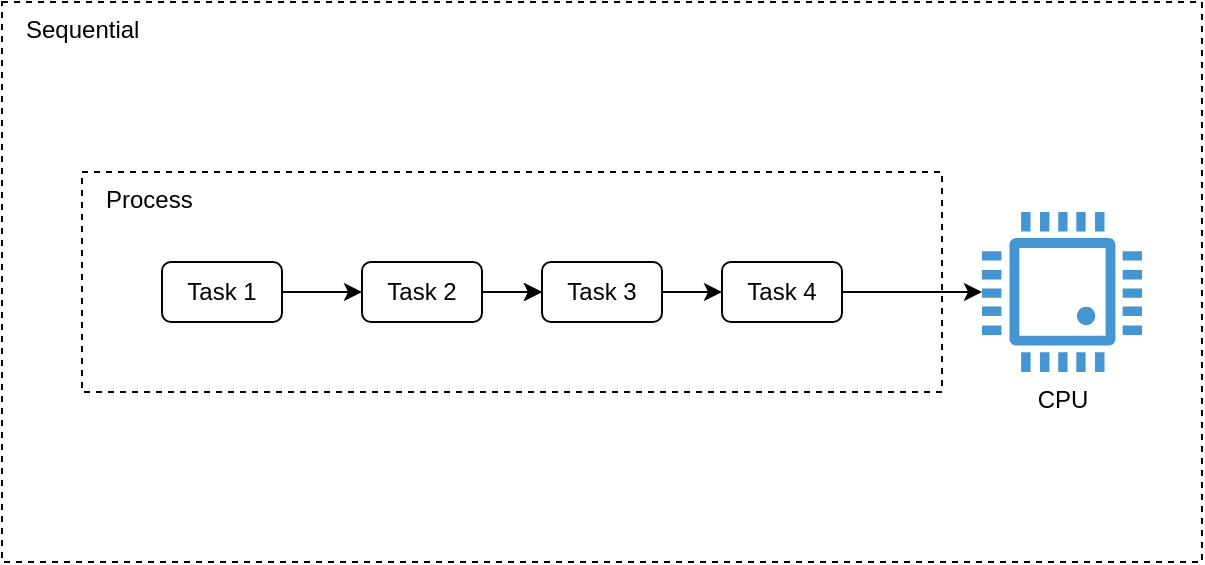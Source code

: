 <mxfile version="14.9.8" type="device" pages="6"><diagram id="jg-Rqu4ZiZAJMdDJdnYC" name="sequential"><mxGraphModel dx="1102" dy="548" grid="1" gridSize="10" guides="1" tooltips="1" connect="1" arrows="1" fold="1" page="1" pageScale="1" pageWidth="850" pageHeight="1100" math="0" shadow="0"><root><mxCell id="0"/><mxCell id="1" parent="0"/><mxCell id="X4mJbws9th2tseAA4rMP-1" value="Sequential" style="rounded=0;whiteSpace=wrap;html=1;fillColor=none;align=left;verticalAlign=top;dashed=1;spacingLeft=10;" parent="1" vertex="1"><mxGeometry y="150" width="600" height="280" as="geometry"/></mxCell><mxCell id="DpkD_W_tLjzsJ-B31L0A-2" value="&lt;div&gt;CPU&lt;/div&gt;" style="pointerEvents=1;shadow=0;dashed=0;html=1;strokeColor=none;fillColor=#4495D1;labelPosition=center;verticalLabelPosition=bottom;verticalAlign=top;align=center;outlineConnect=0;shape=mxgraph.veeam.cpu;" parent="1" vertex="1"><mxGeometry x="490" y="255" width="80" height="80" as="geometry"/></mxCell><mxCell id="DpkD_W_tLjzsJ-B31L0A-8" style="edgeStyle=orthogonalEdgeStyle;rounded=0;orthogonalLoop=1;jettySize=auto;html=1;" parent="1" source="DpkD_W_tLjzsJ-B31L0A-3" target="DpkD_W_tLjzsJ-B31L0A-4" edge="1"><mxGeometry relative="1" as="geometry"/></mxCell><mxCell id="DpkD_W_tLjzsJ-B31L0A-3" value="Task 1" style="rounded=1;whiteSpace=wrap;html=1;" parent="1" vertex="1"><mxGeometry x="80" y="280" width="60" height="30" as="geometry"/></mxCell><mxCell id="DpkD_W_tLjzsJ-B31L0A-9" style="edgeStyle=orthogonalEdgeStyle;rounded=0;orthogonalLoop=1;jettySize=auto;html=1;" parent="1" source="DpkD_W_tLjzsJ-B31L0A-4" target="DpkD_W_tLjzsJ-B31L0A-5" edge="1"><mxGeometry relative="1" as="geometry"/></mxCell><mxCell id="MDQqfBvAE7Bu_4Pt8EVf-1" value="" style="edgeStyle=orthogonalEdgeStyle;rounded=0;orthogonalLoop=1;jettySize=auto;html=1;" edge="1" parent="1" source="DpkD_W_tLjzsJ-B31L0A-4" target="DpkD_W_tLjzsJ-B31L0A-5"><mxGeometry relative="1" as="geometry"/></mxCell><mxCell id="DpkD_W_tLjzsJ-B31L0A-4" value="Task 2" style="rounded=1;whiteSpace=wrap;html=1;" parent="1" vertex="1"><mxGeometry x="180" y="280" width="60" height="30" as="geometry"/></mxCell><mxCell id="DpkD_W_tLjzsJ-B31L0A-10" style="edgeStyle=orthogonalEdgeStyle;rounded=0;orthogonalLoop=1;jettySize=auto;html=1;" parent="1" source="DpkD_W_tLjzsJ-B31L0A-5" target="DpkD_W_tLjzsJ-B31L0A-6" edge="1"><mxGeometry relative="1" as="geometry"/></mxCell><mxCell id="DpkD_W_tLjzsJ-B31L0A-5" value="&lt;div&gt;Task 3&lt;/div&gt;" style="rounded=1;whiteSpace=wrap;html=1;" parent="1" vertex="1"><mxGeometry x="270" y="280" width="60" height="30" as="geometry"/></mxCell><mxCell id="DpkD_W_tLjzsJ-B31L0A-11" style="edgeStyle=orthogonalEdgeStyle;rounded=0;orthogonalLoop=1;jettySize=auto;html=1;" parent="1" source="DpkD_W_tLjzsJ-B31L0A-6" target="DpkD_W_tLjzsJ-B31L0A-2" edge="1"><mxGeometry relative="1" as="geometry"/></mxCell><mxCell id="DpkD_W_tLjzsJ-B31L0A-6" value="Task 4" style="rounded=1;whiteSpace=wrap;html=1;" parent="1" vertex="1"><mxGeometry x="360" y="280" width="60" height="30" as="geometry"/></mxCell><mxCell id="wE0bWWBKeH3_v_V6buAU-1" value="Process" style="rounded=0;whiteSpace=wrap;html=1;dashed=1;fillColor=none;align=left;verticalAlign=top;spacingLeft=10;" vertex="1" parent="1"><mxGeometry x="40" y="235" width="430" height="110" as="geometry"/></mxCell></root></mxGraphModel></diagram><diagram name="concurrent" id="-2GktMEE-1xM71pm9b6n"><mxGraphModel dx="1296" dy="645" grid="1" gridSize="10" guides="1" tooltips="1" connect="1" arrows="1" fold="1" page="1" pageScale="1" pageWidth="850" pageHeight="1100" math="0" shadow="0"><root><mxCell id="SJZMSw4dbKPp1LziWwFd-0"/><mxCell id="SJZMSw4dbKPp1LziWwFd-1" parent="SJZMSw4dbKPp1LziWwFd-0"/><mxCell id="vyUS-Qg-qAU8EICFZaET-0" value="Concurrent" style="rounded=0;whiteSpace=wrap;html=1;fillColor=none;align=left;verticalAlign=top;dashed=1;spacingLeft=10;" parent="SJZMSw4dbKPp1LziWwFd-1" vertex="1"><mxGeometry x="20" y="100" width="600" height="320" as="geometry"/></mxCell><mxCell id="vyUS-Qg-qAU8EICFZaET-1" value="Process" style="rounded=1;whiteSpace=wrap;html=1;align=left;verticalAlign=top;spacingLeft=10;fillColor=none;dashed=1;" parent="SJZMSw4dbKPp1LziWwFd-1" vertex="1"><mxGeometry x="40" y="130" width="430" height="130" as="geometry"/></mxCell><mxCell id="vyUS-Qg-qAU8EICFZaET-2" value="&lt;div&gt;CPU&lt;/div&gt;" style="pointerEvents=1;shadow=0;dashed=0;html=1;strokeColor=none;fillColor=#4495D1;labelPosition=center;verticalLabelPosition=bottom;verticalAlign=top;align=center;outlineConnect=0;shape=mxgraph.veeam.cpu;" parent="SJZMSw4dbKPp1LziWwFd-1" vertex="1"><mxGeometry x="215" y="300" width="80" height="80" as="geometry"/></mxCell><mxCell id="vyUS-Qg-qAU8EICFZaET-3" style="edgeStyle=orthogonalEdgeStyle;rounded=0;orthogonalLoop=1;jettySize=auto;html=1;" parent="SJZMSw4dbKPp1LziWwFd-1" source="vyUS-Qg-qAU8EICFZaET-4" target="vyUS-Qg-qAU8EICFZaET-2" edge="1"><mxGeometry relative="1" as="geometry"><Array as="points"><mxPoint x="115" y="340"/></Array></mxGeometry></mxCell><mxCell id="vyUS-Qg-qAU8EICFZaET-4" value="Task 1" style="rounded=1;whiteSpace=wrap;html=1;" parent="SJZMSw4dbKPp1LziWwFd-1" vertex="1"><mxGeometry x="85" y="180" width="60" height="30" as="geometry"/></mxCell><mxCell id="vyUS-Qg-qAU8EICFZaET-5" style="edgeStyle=orthogonalEdgeStyle;rounded=0;orthogonalLoop=1;jettySize=auto;html=1;" parent="SJZMSw4dbKPp1LziWwFd-1" source="vyUS-Qg-qAU8EICFZaET-6" target="vyUS-Qg-qAU8EICFZaET-2" edge="1"><mxGeometry relative="1" as="geometry"/></mxCell><mxCell id="vyUS-Qg-qAU8EICFZaET-6" value="Task 2" style="rounded=1;whiteSpace=wrap;html=1;" parent="SJZMSw4dbKPp1LziWwFd-1" vertex="1"><mxGeometry x="180" y="180" width="60" height="30" as="geometry"/></mxCell><mxCell id="vyUS-Qg-qAU8EICFZaET-7" style="edgeStyle=orthogonalEdgeStyle;rounded=0;orthogonalLoop=1;jettySize=auto;html=1;" parent="SJZMSw4dbKPp1LziWwFd-1" source="vyUS-Qg-qAU8EICFZaET-8" target="vyUS-Qg-qAU8EICFZaET-2" edge="1"><mxGeometry relative="1" as="geometry"/></mxCell><mxCell id="vyUS-Qg-qAU8EICFZaET-8" value="&lt;div&gt;Task 3&lt;/div&gt;" style="rounded=1;whiteSpace=wrap;html=1;" parent="SJZMSw4dbKPp1LziWwFd-1" vertex="1"><mxGeometry x="275" y="180" width="60" height="30" as="geometry"/></mxCell><mxCell id="vyUS-Qg-qAU8EICFZaET-9" style="edgeStyle=orthogonalEdgeStyle;rounded=0;orthogonalLoop=1;jettySize=auto;html=1;" parent="SJZMSw4dbKPp1LziWwFd-1" source="vyUS-Qg-qAU8EICFZaET-10" target="vyUS-Qg-qAU8EICFZaET-2" edge="1"><mxGeometry relative="1" as="geometry"><Array as="points"><mxPoint x="395" y="340"/></Array></mxGeometry></mxCell><mxCell id="vyUS-Qg-qAU8EICFZaET-10" value="Task 4" style="rounded=1;whiteSpace=wrap;html=1;" parent="SJZMSw4dbKPp1LziWwFd-1" vertex="1"><mxGeometry x="365" y="180" width="60" height="30" as="geometry"/></mxCell><mxCell id="gmi6ScaJHGknACK-pO9J-2" style="edgeStyle=orthogonalEdgeStyle;rounded=0;orthogonalLoop=1;jettySize=auto;html=1;" edge="1" parent="SJZMSw4dbKPp1LziWwFd-1" source="sWWTzZ202CENftBVdW3n-0" target="pOxgnqw-RnXU-CSuJaHe-1"><mxGeometry relative="1" as="geometry"/></mxCell><mxCell id="sWWTzZ202CENftBVdW3n-0" value="Processors" style="rounded=1;whiteSpace=wrap;html=1;align=left;verticalAlign=bottom;spacingLeft=10;fillColor=none;dashed=1;spacingBottom=5;" vertex="1" parent="SJZMSw4dbKPp1LziWwFd-1"><mxGeometry x="40" y="275" width="430" height="130" as="geometry"/></mxCell><mxCell id="pOxgnqw-RnXU-CSuJaHe-1" value="The tasks are executed in overlapping periods of time" style="rounded=0;whiteSpace=wrap;html=1;fillColor=none;align=left;verticalAlign=top;spacing=5;" vertex="1" parent="SJZMSw4dbKPp1LziWwFd-1"><mxGeometry x="510" y="290" width="90" height="100" as="geometry"/></mxCell></root></mxGraphModel></diagram><diagram name="parallel" id="tv9ohWmoV8QhHxwvFVdj"><mxGraphModel dx="1102" dy="548" grid="1" gridSize="10" guides="1" tooltips="1" connect="1" arrows="1" fold="1" page="1" pageScale="1" pageWidth="850" pageHeight="1100" math="0" shadow="0"><root><mxCell id="s6IcJFszls2c2mMVS-v2-0"/><mxCell id="s6IcJFszls2c2mMVS-v2-1" parent="s6IcJFszls2c2mMVS-v2-0"/><mxCell id="s6IcJFszls2c2mMVS-v2-2" value="Parallel" style="rounded=0;whiteSpace=wrap;html=1;fillColor=none;align=left;verticalAlign=top;dashed=1;spacingLeft=10;" vertex="1" parent="s6IcJFszls2c2mMVS-v2-1"><mxGeometry x="125" y="100" width="600" height="340" as="geometry"/></mxCell><mxCell id="s6IcJFszls2c2mMVS-v2-17" value="Processors" style="rounded=1;whiteSpace=wrap;html=1;align=left;verticalAlign=top;spacingLeft=10;fillColor=none;dashed=1;" vertex="1" parent="s6IcJFszls2c2mMVS-v2-1"><mxGeometry x="210" y="280" width="430" height="130" as="geometry"/></mxCell><mxCell id="s6IcJFszls2c2mMVS-v2-3" value="Process" style="rounded=1;whiteSpace=wrap;html=1;align=left;verticalAlign=top;spacingLeft=10;fillColor=none;dashed=1;" vertex="1" parent="s6IcJFszls2c2mMVS-v2-1"><mxGeometry x="210" y="140" width="430" height="130" as="geometry"/></mxCell><mxCell id="s6IcJFszls2c2mMVS-v2-4" value="&lt;div&gt;CPU&lt;/div&gt;" style="pointerEvents=1;shadow=0;dashed=0;html=1;strokeColor=none;fillColor=#4495D1;labelPosition=center;verticalLabelPosition=bottom;verticalAlign=top;align=center;outlineConnect=0;shape=mxgraph.veeam.cpu;" vertex="1" parent="s6IcJFszls2c2mMVS-v2-1"><mxGeometry x="290" y="305" width="80" height="80" as="geometry"/></mxCell><mxCell id="s6IcJFszls2c2mMVS-v2-14" style="edgeStyle=orthogonalEdgeStyle;rounded=0;orthogonalLoop=1;jettySize=auto;html=1;" edge="1" parent="s6IcJFszls2c2mMVS-v2-1" source="s6IcJFszls2c2mMVS-v2-6" target="s6IcJFszls2c2mMVS-v2-4"><mxGeometry relative="1" as="geometry"/></mxCell><mxCell id="s6IcJFszls2c2mMVS-v2-6" value="Task 1" style="rounded=1;whiteSpace=wrap;html=1;" vertex="1" parent="s6IcJFszls2c2mMVS-v2-1"><mxGeometry x="255" y="180" width="60" height="30" as="geometry"/></mxCell><mxCell id="s6IcJFszls2c2mMVS-v2-7" style="edgeStyle=orthogonalEdgeStyle;rounded=0;orthogonalLoop=1;jettySize=auto;html=1;" edge="1" parent="s6IcJFszls2c2mMVS-v2-1" source="s6IcJFszls2c2mMVS-v2-8" target="s6IcJFszls2c2mMVS-v2-4"><mxGeometry relative="1" as="geometry"/></mxCell><mxCell id="s6IcJFszls2c2mMVS-v2-8" value="Task 2" style="rounded=1;whiteSpace=wrap;html=1;" vertex="1" parent="s6IcJFszls2c2mMVS-v2-1"><mxGeometry x="350" y="180" width="60" height="30" as="geometry"/></mxCell><mxCell id="s6IcJFszls2c2mMVS-v2-16" style="edgeStyle=orthogonalEdgeStyle;rounded=0;orthogonalLoop=1;jettySize=auto;html=1;" edge="1" parent="s6IcJFszls2c2mMVS-v2-1" source="s6IcJFszls2c2mMVS-v2-10" target="s6IcJFszls2c2mMVS-v2-13"><mxGeometry relative="1" as="geometry"/></mxCell><mxCell id="s6IcJFszls2c2mMVS-v2-10" value="&lt;div&gt;Task 3&lt;/div&gt;" style="rounded=1;whiteSpace=wrap;html=1;" vertex="1" parent="s6IcJFszls2c2mMVS-v2-1"><mxGeometry x="445" y="180" width="60" height="30" as="geometry"/></mxCell><mxCell id="s6IcJFszls2c2mMVS-v2-15" style="edgeStyle=orthogonalEdgeStyle;rounded=0;orthogonalLoop=1;jettySize=auto;html=1;" edge="1" parent="s6IcJFszls2c2mMVS-v2-1" source="s6IcJFszls2c2mMVS-v2-12" target="s6IcJFszls2c2mMVS-v2-13"><mxGeometry relative="1" as="geometry"/></mxCell><mxCell id="s6IcJFszls2c2mMVS-v2-12" value="Task 4" style="rounded=1;whiteSpace=wrap;html=1;" vertex="1" parent="s6IcJFszls2c2mMVS-v2-1"><mxGeometry x="535" y="180" width="60" height="30" as="geometry"/></mxCell><mxCell id="s6IcJFszls2c2mMVS-v2-13" value="&lt;div&gt;CPU&lt;/div&gt;" style="pointerEvents=1;shadow=0;dashed=0;html=1;strokeColor=none;fillColor=#4495D1;labelPosition=center;verticalLabelPosition=bottom;verticalAlign=top;align=center;outlineConnect=0;shape=mxgraph.veeam.cpu;" vertex="1" parent="s6IcJFszls2c2mMVS-v2-1"><mxGeometry x="480" y="305" width="80" height="80" as="geometry"/></mxCell></root></mxGraphModel></diagram><diagram id="LQ6YiUseluyNCpuLogPt" name="operating-system"><mxGraphModel dx="1102" dy="548" grid="1" gridSize="10" guides="1" tooltips="1" connect="1" arrows="1" fold="1" page="1" pageScale="1" pageWidth="850" pageHeight="1100" math="0" shadow="0"><root><mxCell id="JKVslrvNH9QDZuFB98I7-0"/><mxCell id="JKVslrvNH9QDZuFB98I7-1" parent="JKVslrvNH9QDZuFB98I7-0"/><mxCell id="JKVslrvNH9QDZuFB98I7-16" value="Computer" style="rounded=0;whiteSpace=wrap;html=1;dashed=1;fillColor=none;align=left;verticalAlign=top;spacingLeft=10;" parent="JKVslrvNH9QDZuFB98I7-1" vertex="1"><mxGeometry x="210" y="220" width="430" height="330" as="geometry"/></mxCell><mxCell id="JKVslrvNH9QDZuFB98I7-4" value="&lt;div&gt;CPU, Memory, Storage, Mouse, Keyboard, Screen&lt;br&gt;&lt;/div&gt;&amp;nbsp;etc." style="rounded=0;whiteSpace=wrap;html=1;fillColor=none;dashed=1;strokeColor=#4495D1;" parent="JKVslrvNH9QDZuFB98I7-1" vertex="1"><mxGeometry x="290" y="460" width="270" height="50" as="geometry"/></mxCell><mxCell id="JKVslrvNH9QDZuFB98I7-5" value="Operating System, Utilities" style="rounded=0;whiteSpace=wrap;html=1;fillColor=none;dashed=1;strokeColor=#4495D1;" parent="JKVslrvNH9QDZuFB98I7-1" vertex="1"><mxGeometry x="290" y="360" width="270" height="50" as="geometry"/></mxCell><mxCell id="JKVslrvNH9QDZuFB98I7-7" value="Application Software (Browsers, Games etc.)" style="rounded=0;whiteSpace=wrap;html=1;fillColor=none;dashed=1;strokeColor=#4495D1;" parent="JKVslrvNH9QDZuFB98I7-1" vertex="1"><mxGeometry x="290" y="260" width="270" height="50" as="geometry"/></mxCell><mxCell id="JKVslrvNH9QDZuFB98I7-14" value="" style="endArrow=classic;startArrow=classic;html=1;" parent="JKVslrvNH9QDZuFB98I7-1" source="JKVslrvNH9QDZuFB98I7-5" target="JKVslrvNH9QDZuFB98I7-7" edge="1"><mxGeometry width="50" height="50" relative="1" as="geometry"><mxPoint x="170" y="380" as="sourcePoint"/><mxPoint x="220" y="330" as="targetPoint"/></mxGeometry></mxCell><mxCell id="JKVslrvNH9QDZuFB98I7-15" value="" style="endArrow=classic;startArrow=classic;html=1;entryX=0.5;entryY=1;entryDx=0;entryDy=0;" parent="JKVslrvNH9QDZuFB98I7-1" source="JKVslrvNH9QDZuFB98I7-4" target="JKVslrvNH9QDZuFB98I7-5" edge="1"><mxGeometry width="50" height="50" relative="1" as="geometry"><mxPoint x="600" y="450" as="sourcePoint"/><mxPoint x="600" y="400.0" as="targetPoint"/></mxGeometry></mxCell></root></mxGraphModel></diagram><diagram name="memory-layout" id="nq2FnuwvsY2f1YfB05F8"><mxGraphModel dx="1102" dy="548" grid="1" gridSize="10" guides="1" tooltips="1" connect="1" arrows="1" fold="1" page="1" pageScale="1" pageWidth="850" pageHeight="1100" math="0" shadow="0"><root><mxCell id="P0MT9UAjatACatbdgSi6-0"/><mxCell id="P0MT9UAjatACatbdgSi6-1" parent="P0MT9UAjatACatbdgSi6-0"/><mxCell id="P0MT9UAjatACatbdgSi6-2" value="Process Memory Layout" style="rounded=0;whiteSpace=wrap;html=1;fillColor=none;align=left;verticalAlign=top;spacingLeft=10;dashed=1;" parent="P0MT9UAjatACatbdgSi6-1" vertex="1"><mxGeometry x="120" y="40" width="560" height="530" as="geometry"/></mxCell><mxCell id="P0MT9UAjatACatbdgSi6-3" value="Text Segment" style="rounded=0;whiteSpace=wrap;html=1;fillColor=none;dashed=1;strokeColor=#4495D1;" parent="P0MT9UAjatACatbdgSi6-1" vertex="1"><mxGeometry x="180" y="453.75" width="180" height="50" as="geometry"/></mxCell><mxCell id="P0MT9UAjatACatbdgSi6-4" value="Initialized Data/ Data segment" style="rounded=0;whiteSpace=wrap;html=1;fillColor=none;dashed=1;strokeColor=#4495D1;" parent="P0MT9UAjatACatbdgSi6-1" vertex="1"><mxGeometry x="180" y="383.75" width="180" height="60" as="geometry"/></mxCell><mxCell id="P0MT9UAjatACatbdgSi6-8" value="Holds the code (instructions)" style="rounded=0;whiteSpace=wrap;html=1;fillColor=none;dashed=1;strokeColor=#009900;" parent="P0MT9UAjatACatbdgSi6-1" vertex="1"><mxGeometry x="370" y="453.75" width="250" height="50" as="geometry"/></mxCell><mxCell id="P0MT9UAjatACatbdgSi6-9" value="Holds initialized (with values different of zero) global and static variables" style="rounded=0;whiteSpace=wrap;html=1;fillColor=none;dashed=1;align=center;strokeColor=#009900;" parent="P0MT9UAjatACatbdgSi6-1" vertex="1"><mxGeometry x="370" y="383.75" width="250" height="60" as="geometry"/></mxCell><mxCell id="P0MT9UAjatACatbdgSi6-11" value="Uninitialized Data/ BSS segment" style="rounded=0;whiteSpace=wrap;html=1;fillColor=none;dashed=1;strokeColor=#4495D1;" parent="P0MT9UAjatACatbdgSi6-1" vertex="1"><mxGeometry x="180" y="313.75" width="180" height="60" as="geometry"/></mxCell><mxCell id="P0MT9UAjatACatbdgSi6-12" value="Holds uninitialized (or initialized with value zero) global and static variables " style="rounded=0;whiteSpace=wrap;html=1;fillColor=none;dashed=1;align=center;strokeColor=#009900;" parent="P0MT9UAjatACatbdgSi6-1" vertex="1"><mxGeometry x="370" y="313.75" width="250" height="60" as="geometry"/></mxCell><mxCell id="P0MT9UAjatACatbdgSi6-13" value="Heap segment" style="rounded=0;whiteSpace=wrap;html=1;fillColor=none;dashed=1;strokeColor=#4495D1;" parent="P0MT9UAjatACatbdgSi6-1" vertex="1"><mxGeometry x="180" y="246.25" width="180" height="57.5" as="geometry"/></mxCell><mxCell id="P0MT9UAjatACatbdgSi6-14" value="Is a memory space that holds dynamic allocations described by the prorammer (into the code)" style="rounded=0;whiteSpace=wrap;html=1;fillColor=none;dashed=1;align=center;strokeColor=#009900;" parent="P0MT9UAjatACatbdgSi6-1" vertex="1"><mxGeometry x="370" y="246.25" width="250" height="57.5" as="geometry"/></mxCell><mxCell id="P0MT9UAjatACatbdgSi6-24" value="Stack segment" style="rounded=0;whiteSpace=wrap;html=1;fillColor=none;dashed=1;strokeColor=#4495D1;" parent="P0MT9UAjatACatbdgSi6-1" vertex="1"><mxGeometry x="180" y="153.75" width="180" height="82.5" as="geometry"/></mxCell><mxCell id="P0MT9UAjatACatbdgSi6-25" value="Is a data structure used by automatic variables plus saved information like return address and infos about the caller's env on function calls. " style="rounded=0;whiteSpace=wrap;html=1;fillColor=none;dashed=1;align=center;strokeColor=#009900;" parent="P0MT9UAjatACatbdgSi6-1" vertex="1"><mxGeometry x="370" y="153.75" width="250" height="82.5" as="geometry"/></mxCell><mxCell id="P0MT9UAjatACatbdgSi6-27" value="Command line args and env variables" style="rounded=0;whiteSpace=wrap;html=1;fillColor=none;dashed=1;strokeColor=#4495D1;align=center;" parent="P0MT9UAjatACatbdgSi6-1" vertex="1"><mxGeometry x="180" y="106.25" width="440" height="37.5" as="geometry"/></mxCell></root></mxGraphModel></diagram><diagram id="36AoJ6kKx_fPJIlbEajX" name="process"><mxGraphModel dx="918" dy="457" grid="1" gridSize="10" guides="1" tooltips="1" connect="1" arrows="1" fold="1" page="1" pageScale="1" pageWidth="850" pageHeight="1100" math="0" shadow="0"><root><mxCell id="SE6OxzTFcVX5KCQEog9l-0"/><mxCell id="SE6OxzTFcVX5KCQEog9l-1" parent="SE6OxzTFcVX5KCQEog9l-0"/><mxCell id="SE6OxzTFcVX5KCQEog9l-47" value="Computer" style="rounded=0;whiteSpace=wrap;html=1;dashed=1;fillColor=none;align=left;verticalAlign=top;spacingLeft=10;" vertex="1" parent="SE6OxzTFcVX5KCQEog9l-1"><mxGeometry x="10" y="100" width="800" height="640" as="geometry"/></mxCell><mxCell id="SE6OxzTFcVX5KCQEog9l-23" style="edgeStyle=orthogonalEdgeStyle;rounded=0;orthogonalLoop=1;jettySize=auto;html=1;" edge="1" parent="SE6OxzTFcVX5KCQEog9l-1" source="SE6OxzTFcVX5KCQEog9l-12" target="SE6OxzTFcVX5KCQEog9l-21"><mxGeometry relative="1" as="geometry"/></mxCell><mxCell id="SE6OxzTFcVX5KCQEog9l-12" value="Process #2" style="rounded=1;whiteSpace=wrap;html=1;fillColor=none;align=left;verticalAlign=top;spacingLeft=15;dashed=1;" vertex="1" parent="SE6OxzTFcVX5KCQEog9l-1"><mxGeometry x="43" y="350" width="195" height="170" as="geometry"/></mxCell><mxCell id="SE6OxzTFcVX5KCQEog9l-13" value="Identification" style="rounded=0;whiteSpace=wrap;html=1;fillColor=none;align=center;verticalAlign=middle;" vertex="1" parent="SE6OxzTFcVX5KCQEog9l-1"><mxGeometry x="75.5" y="390" width="130" height="25" as="geometry"/></mxCell><mxCell id="SE6OxzTFcVX5KCQEog9l-14" value="State" style="rounded=0;whiteSpace=wrap;html=1;fillColor=none;align=center;verticalAlign=middle;" vertex="1" parent="SE6OxzTFcVX5KCQEog9l-1"><mxGeometry x="75.5" y="425" width="130" height="25" as="geometry"/></mxCell><mxCell id="SE6OxzTFcVX5KCQEog9l-15" value="Control" style="rounded=0;whiteSpace=wrap;html=1;fillColor=none;align=center;verticalAlign=middle;" vertex="1" parent="SE6OxzTFcVX5KCQEog9l-1"><mxGeometry x="75.5" y="465" width="130" height="25" as="geometry"/></mxCell><mxCell id="SE6OxzTFcVX5KCQEog9l-21" value="Memory" style="pointerEvents=1;shadow=0;dashed=0;html=1;strokeColor=none;fillColor=#4495D1;labelPosition=center;verticalLabelPosition=bottom;verticalAlign=top;align=center;outlineConnect=0;shape=mxgraph.veeam.ram;" vertex="1" parent="SE6OxzTFcVX5KCQEog9l-1"><mxGeometry x="298" y="410" width="120" height="50" as="geometry"/></mxCell><mxCell id="SE6OxzTFcVX5KCQEog9l-33" style="edgeStyle=orthogonalEdgeStyle;rounded=0;orthogonalLoop=1;jettySize=auto;html=1;" edge="1" parent="SE6OxzTFcVX5KCQEog9l-1" source="SE6OxzTFcVX5KCQEog9l-25" target="SE6OxzTFcVX5KCQEog9l-21"><mxGeometry relative="1" as="geometry"/></mxCell><mxCell id="SE6OxzTFcVX5KCQEog9l-25" value="&lt;div&gt;Process #3&lt;/div&gt;" style="rounded=1;whiteSpace=wrap;html=1;fillColor=none;align=left;verticalAlign=top;spacingLeft=15;dashed=1;" vertex="1" parent="SE6OxzTFcVX5KCQEog9l-1"><mxGeometry x="43" y="540" width="195" height="170" as="geometry"/></mxCell><mxCell id="SE6OxzTFcVX5KCQEog9l-26" value="Identification" style="rounded=0;whiteSpace=wrap;html=1;fillColor=none;align=center;verticalAlign=middle;" vertex="1" parent="SE6OxzTFcVX5KCQEog9l-1"><mxGeometry x="75.5" y="580" width="130" height="25" as="geometry"/></mxCell><mxCell id="SE6OxzTFcVX5KCQEog9l-27" value="State" style="rounded=0;whiteSpace=wrap;html=1;fillColor=none;align=center;verticalAlign=middle;" vertex="1" parent="SE6OxzTFcVX5KCQEog9l-1"><mxGeometry x="75.5" y="615" width="130" height="25" as="geometry"/></mxCell><mxCell id="SE6OxzTFcVX5KCQEog9l-28" value="Control" style="rounded=0;whiteSpace=wrap;html=1;fillColor=none;align=center;verticalAlign=middle;" vertex="1" parent="SE6OxzTFcVX5KCQEog9l-1"><mxGeometry x="75.5" y="655" width="130" height="25" as="geometry"/></mxCell><mxCell id="SE6OxzTFcVX5KCQEog9l-34" style="edgeStyle=orthogonalEdgeStyle;rounded=0;orthogonalLoop=1;jettySize=auto;html=1;" edge="1" parent="SE6OxzTFcVX5KCQEog9l-1" source="SE6OxzTFcVX5KCQEog9l-29" target="SE6OxzTFcVX5KCQEog9l-21"><mxGeometry relative="1" as="geometry"/></mxCell><mxCell id="SE6OxzTFcVX5KCQEog9l-29" value="Process #1" style="rounded=1;whiteSpace=wrap;html=1;fillColor=none;align=left;verticalAlign=top;spacingLeft=15;dashed=1;" vertex="1" parent="SE6OxzTFcVX5KCQEog9l-1"><mxGeometry x="43" y="160" width="195" height="170" as="geometry"/></mxCell><mxCell id="SE6OxzTFcVX5KCQEog9l-30" value="Identification" style="rounded=0;whiteSpace=wrap;html=1;fillColor=none;align=center;verticalAlign=middle;" vertex="1" parent="SE6OxzTFcVX5KCQEog9l-1"><mxGeometry x="75.5" y="200" width="130" height="25" as="geometry"/></mxCell><mxCell id="SE6OxzTFcVX5KCQEog9l-31" value="State" style="rounded=0;whiteSpace=wrap;html=1;fillColor=none;align=center;verticalAlign=middle;" vertex="1" parent="SE6OxzTFcVX5KCQEog9l-1"><mxGeometry x="75.5" y="235" width="130" height="25" as="geometry"/></mxCell><mxCell id="SE6OxzTFcVX5KCQEog9l-32" value="Control" style="rounded=0;whiteSpace=wrap;html=1;fillColor=none;align=center;verticalAlign=middle;" vertex="1" parent="SE6OxzTFcVX5KCQEog9l-1"><mxGeometry x="75.5" y="275" width="130" height="25" as="geometry"/></mxCell><mxCell id="SE6OxzTFcVX5KCQEog9l-37" style="edgeStyle=orthogonalEdgeStyle;rounded=0;orthogonalLoop=1;jettySize=auto;html=1;" edge="1" parent="SE6OxzTFcVX5KCQEog9l-1" source="SE6OxzTFcVX5KCQEog9l-35" target="SE6OxzTFcVX5KCQEog9l-21"><mxGeometry relative="1" as="geometry"/></mxCell><mxCell id="SE6OxzTFcVX5KCQEog9l-44" style="edgeStyle=orthogonalEdgeStyle;rounded=0;orthogonalLoop=1;jettySize=auto;html=1;" edge="1" parent="SE6OxzTFcVX5KCQEog9l-1" source="SE6OxzTFcVX5KCQEog9l-35" target="SE6OxzTFcVX5KCQEog9l-42"><mxGeometry relative="1" as="geometry"><Array as="points"><mxPoint x="613" y="435"/><mxPoint x="613" y="380"/></Array></mxGeometry></mxCell><mxCell id="SE6OxzTFcVX5KCQEog9l-45" style="edgeStyle=orthogonalEdgeStyle;rounded=0;orthogonalLoop=1;jettySize=auto;html=1;" edge="1" parent="SE6OxzTFcVX5KCQEog9l-1" source="SE6OxzTFcVX5KCQEog9l-35" target="SE6OxzTFcVX5KCQEog9l-49"><mxGeometry relative="1" as="geometry"><mxPoint x="669" y="490.029" as="targetPoint"/><Array as="points"><mxPoint x="613" y="435"/><mxPoint x="613" y="490"/></Array></mxGeometry></mxCell><mxCell id="SE6OxzTFcVX5KCQEog9l-35" value="CPU" style="pointerEvents=1;shadow=0;dashed=0;html=1;strokeColor=none;fillColor=#4495D1;labelPosition=center;verticalLabelPosition=bottom;verticalAlign=top;align=center;outlineConnect=0;shape=mxgraph.veeam.cpu;" vertex="1" parent="SE6OxzTFcVX5KCQEog9l-1"><mxGeometry x="488" y="390" width="90" height="90" as="geometry"/></mxCell><mxCell id="SE6OxzTFcVX5KCQEog9l-39" style="edgeStyle=orthogonalEdgeStyle;rounded=0;orthogonalLoop=1;jettySize=auto;html=1;" edge="1" parent="SE6OxzTFcVX5KCQEog9l-1" source="SE6OxzTFcVX5KCQEog9l-38" target="SE6OxzTFcVX5KCQEog9l-35"><mxGeometry relative="1" as="geometry"/></mxCell><mxCell id="SE6OxzTFcVX5KCQEog9l-38" value="Input devices (Keyboard, Mouse, Joystick etc.)" style="rounded=0;whiteSpace=wrap;html=1;dashed=1;fillColor=none;align=center;verticalAlign=middle;" vertex="1" parent="SE6OxzTFcVX5KCQEog9l-1"><mxGeometry x="443" y="280" width="180" height="50" as="geometry"/></mxCell><mxCell id="SE6OxzTFcVX5KCQEog9l-41" style="edgeStyle=orthogonalEdgeStyle;rounded=0;orthogonalLoop=1;jettySize=auto;html=1;" edge="1" parent="SE6OxzTFcVX5KCQEog9l-1" source="SE6OxzTFcVX5KCQEog9l-40" target="SE6OxzTFcVX5KCQEog9l-35"><mxGeometry relative="1" as="geometry"/></mxCell><mxCell id="SE6OxzTFcVX5KCQEog9l-40" value="Output devices (Screen, printer, headphones etc.)" style="rounded=0;whiteSpace=wrap;html=1;dashed=1;fillColor=none;align=center;verticalAlign=middle;" vertex="1" parent="SE6OxzTFcVX5KCQEog9l-1"><mxGeometry x="443" y="530" width="180" height="50" as="geometry"/></mxCell><mxCell id="SE6OxzTFcVX5KCQEog9l-42" value="" style="pointerEvents=1;shadow=0;dashed=0;html=1;strokeColor=none;fillColor=#434445;aspect=fixed;labelPosition=center;verticalLabelPosition=bottom;verticalAlign=top;align=center;outlineConnect=0;shape=mxgraph.vvd.ssd;" vertex="1" parent="SE6OxzTFcVX5KCQEog9l-1"><mxGeometry x="683" y="353.2" width="80" height="56.8" as="geometry"/></mxCell><mxCell id="SE6OxzTFcVX5KCQEog9l-49" value="" style="pointerEvents=1;shadow=0;dashed=0;html=1;strokeColor=none;fillColor=#505050;labelPosition=center;verticalLabelPosition=bottom;verticalAlign=top;outlineConnect=0;align=center;shape=mxgraph.office.devices.hard_disk;" vertex="1" parent="SE6OxzTFcVX5KCQEog9l-1"><mxGeometry x="697.07" y="450" width="51.85" height="70" as="geometry"/></mxCell></root></mxGraphModel></diagram></mxfile>